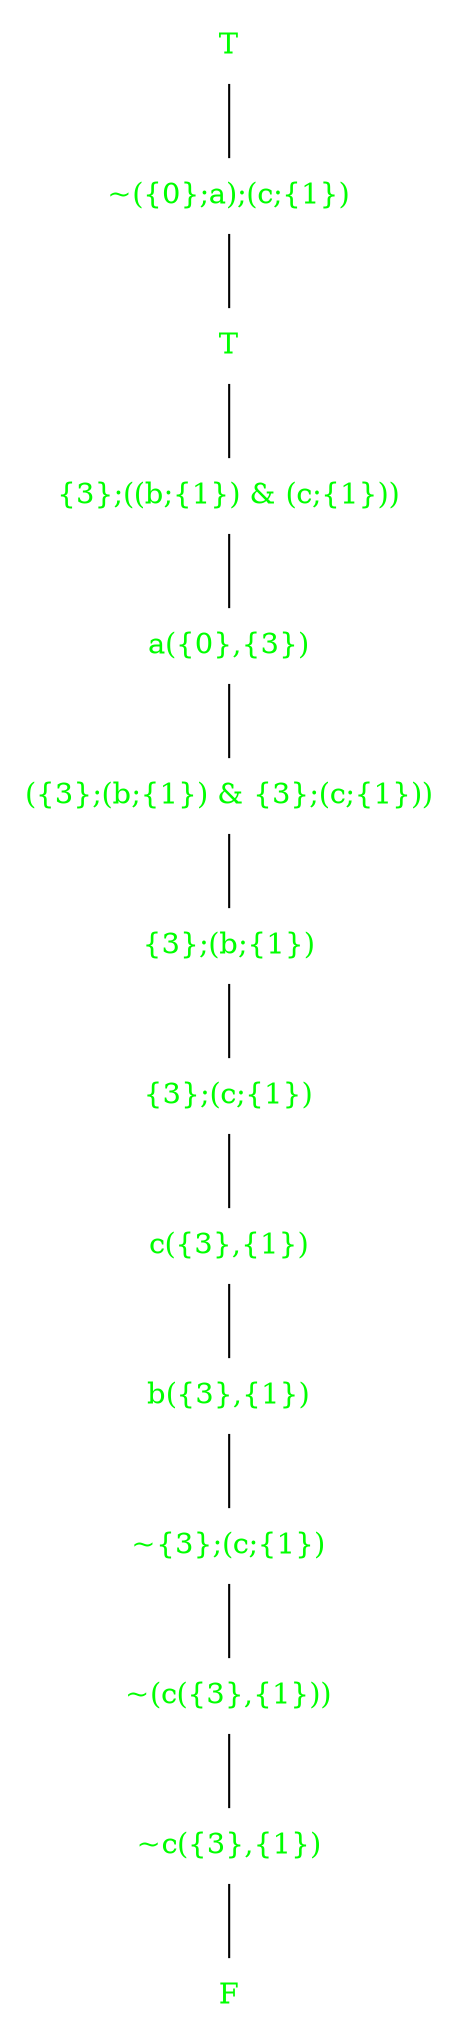 graph {
node[shape="plaintext"]
N0x1513041f0[label="T", fontcolor=green];
N0x151305410[label="~({0};a);(c;{1})", fontcolor=green];
N0x151304fd0[label="T", fontcolor=green];
N0x151305330[label="{3};((b;{1}) & (c;{1}))", fontcolor=green];
N0x1513049e0[label="a({0},{3})", fontcolor=green];
N0x151304e10[label="({3};(b;{1}) & {3};(c;{1}))", fontcolor=green];
N0x151304e90[label="{3};(b;{1})", fontcolor=green];
N0x151304be0[label="{3};(c;{1})", fontcolor=green];
N0x15062e6d0[label="c({3},{1})", fontcolor=green];
N0x150632660[label="b({3},{1})", fontcolor=green];
N0x150633520[label="~{3};(c;{1})", fontcolor=green];
N0x1506375d0[label="~(c({3},{1}))", fontcolor=green];
N0x15063a600[label="~c({3},{1})", fontcolor=green];
N0x150635dc0[label="F", fontcolor=green];
N0x15063a600 -- N0x150635dc0;
N0x1506375d0 -- N0x15063a600;
N0x150633520 -- N0x1506375d0;
N0x150632660 -- N0x150633520;
N0x15062e6d0 -- N0x150632660;
N0x151304be0 -- N0x15062e6d0;
N0x151304e90 -- N0x151304be0;
N0x151304e10 -- N0x151304e90;
N0x1513049e0 -- N0x151304e10;
N0x151305330 -- N0x1513049e0;
N0x151304fd0 -- N0x151305330;
N0x151305410 -- N0x151304fd0;
N0x1513041f0 -- N0x151305410;
}
